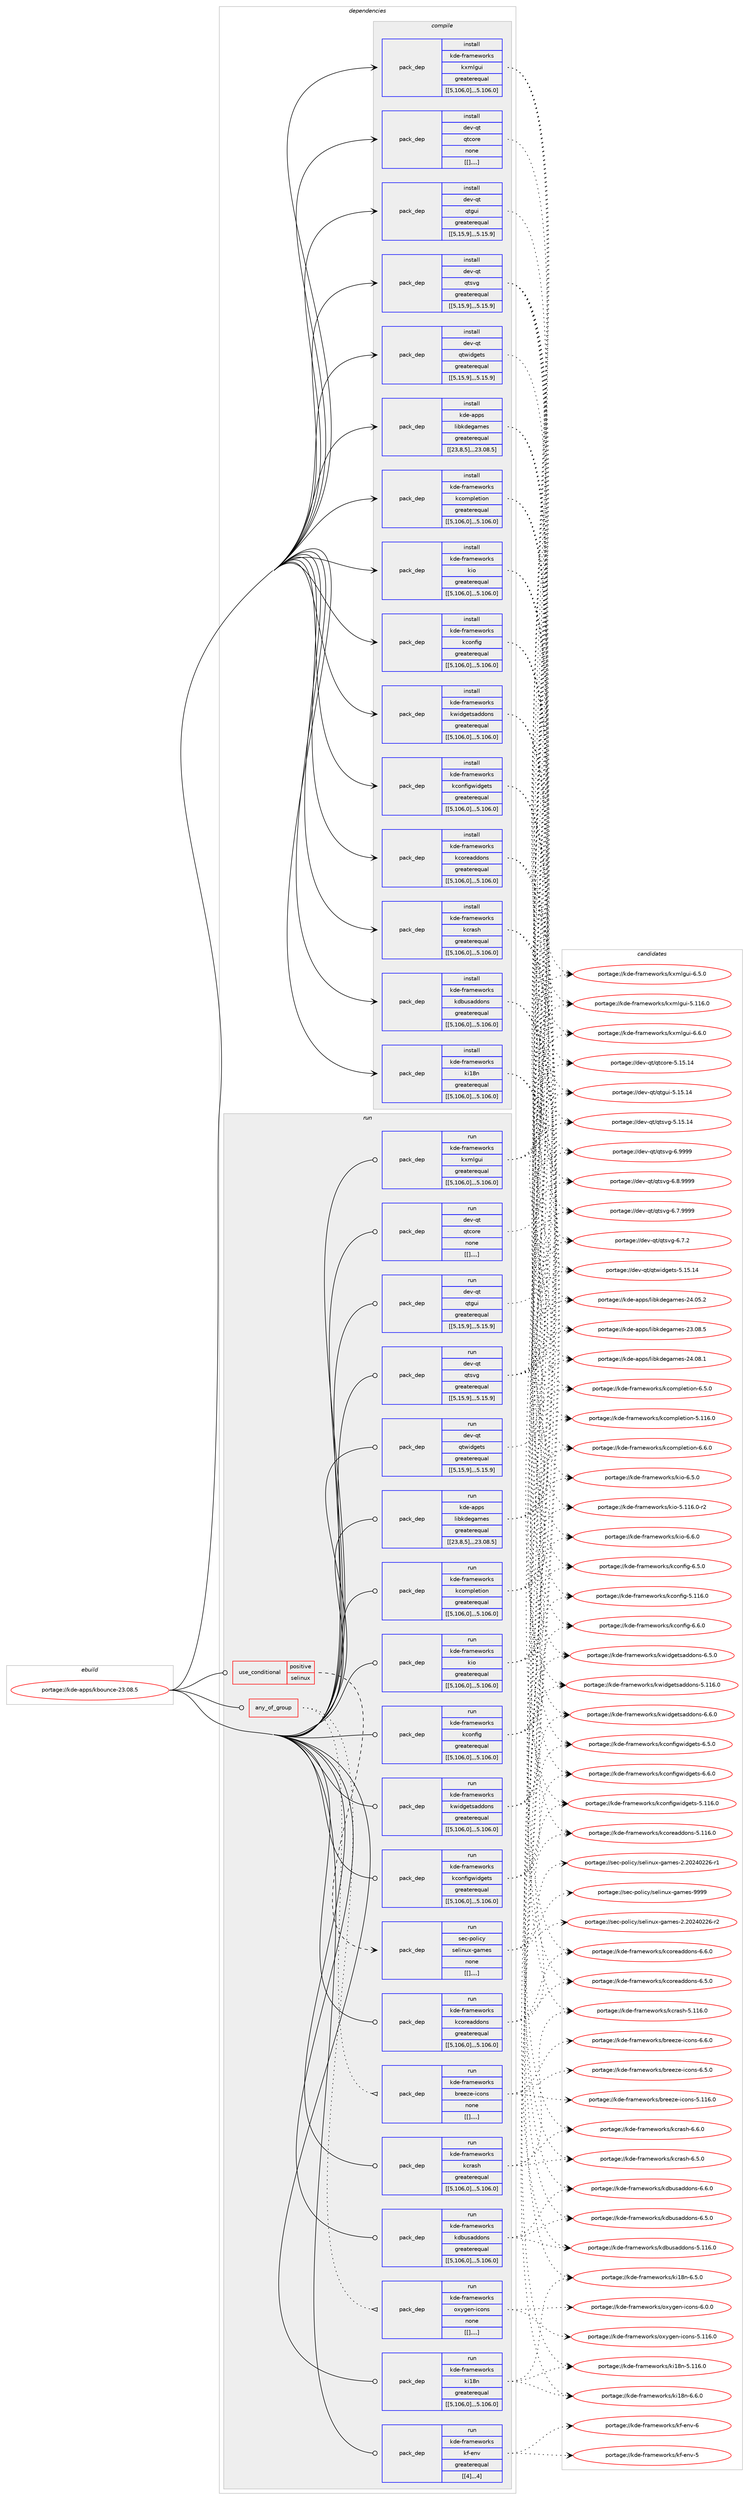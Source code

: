 digraph prolog {

# *************
# Graph options
# *************

newrank=true;
concentrate=true;
compound=true;
graph [rankdir=LR,fontname=Helvetica,fontsize=10,ranksep=1.5];#, ranksep=2.5, nodesep=0.2];
edge  [arrowhead=vee];
node  [fontname=Helvetica,fontsize=10];

# **********
# The ebuild
# **********

subgraph cluster_leftcol {
color=gray;
label=<<i>ebuild</i>>;
id [label="portage://kde-apps/kbounce-23.08.5", color=red, width=4, href="../kde-apps/kbounce-23.08.5.svg"];
}

# ****************
# The dependencies
# ****************

subgraph cluster_midcol {
color=gray;
label=<<i>dependencies</i>>;
subgraph cluster_compile {
fillcolor="#eeeeee";
style=filled;
label=<<i>compile</i>>;
subgraph pack185666 {
dependency256409 [label=<<TABLE BORDER="0" CELLBORDER="1" CELLSPACING="0" CELLPADDING="4" WIDTH="220"><TR><TD ROWSPAN="6" CELLPADDING="30">pack_dep</TD></TR><TR><TD WIDTH="110">install</TD></TR><TR><TD>dev-qt</TD></TR><TR><TD>qtcore</TD></TR><TR><TD>none</TD></TR><TR><TD>[[],,,,]</TD></TR></TABLE>>, shape=none, color=blue];
}
id:e -> dependency256409:w [weight=20,style="solid",arrowhead="vee"];
subgraph pack185667 {
dependency256410 [label=<<TABLE BORDER="0" CELLBORDER="1" CELLSPACING="0" CELLPADDING="4" WIDTH="220"><TR><TD ROWSPAN="6" CELLPADDING="30">pack_dep</TD></TR><TR><TD WIDTH="110">install</TD></TR><TR><TD>dev-qt</TD></TR><TR><TD>qtgui</TD></TR><TR><TD>greaterequal</TD></TR><TR><TD>[[5,15,9],,,5.15.9]</TD></TR></TABLE>>, shape=none, color=blue];
}
id:e -> dependency256410:w [weight=20,style="solid",arrowhead="vee"];
subgraph pack185668 {
dependency256411 [label=<<TABLE BORDER="0" CELLBORDER="1" CELLSPACING="0" CELLPADDING="4" WIDTH="220"><TR><TD ROWSPAN="6" CELLPADDING="30">pack_dep</TD></TR><TR><TD WIDTH="110">install</TD></TR><TR><TD>dev-qt</TD></TR><TR><TD>qtsvg</TD></TR><TR><TD>greaterequal</TD></TR><TR><TD>[[5,15,9],,,5.15.9]</TD></TR></TABLE>>, shape=none, color=blue];
}
id:e -> dependency256411:w [weight=20,style="solid",arrowhead="vee"];
subgraph pack185669 {
dependency256412 [label=<<TABLE BORDER="0" CELLBORDER="1" CELLSPACING="0" CELLPADDING="4" WIDTH="220"><TR><TD ROWSPAN="6" CELLPADDING="30">pack_dep</TD></TR><TR><TD WIDTH="110">install</TD></TR><TR><TD>dev-qt</TD></TR><TR><TD>qtwidgets</TD></TR><TR><TD>greaterequal</TD></TR><TR><TD>[[5,15,9],,,5.15.9]</TD></TR></TABLE>>, shape=none, color=blue];
}
id:e -> dependency256412:w [weight=20,style="solid",arrowhead="vee"];
subgraph pack185670 {
dependency256413 [label=<<TABLE BORDER="0" CELLBORDER="1" CELLSPACING="0" CELLPADDING="4" WIDTH="220"><TR><TD ROWSPAN="6" CELLPADDING="30">pack_dep</TD></TR><TR><TD WIDTH="110">install</TD></TR><TR><TD>kde-apps</TD></TR><TR><TD>libkdegames</TD></TR><TR><TD>greaterequal</TD></TR><TR><TD>[[23,8,5],,,23.08.5]</TD></TR></TABLE>>, shape=none, color=blue];
}
id:e -> dependency256413:w [weight=20,style="solid",arrowhead="vee"];
subgraph pack185671 {
dependency256414 [label=<<TABLE BORDER="0" CELLBORDER="1" CELLSPACING="0" CELLPADDING="4" WIDTH="220"><TR><TD ROWSPAN="6" CELLPADDING="30">pack_dep</TD></TR><TR><TD WIDTH="110">install</TD></TR><TR><TD>kde-frameworks</TD></TR><TR><TD>kcompletion</TD></TR><TR><TD>greaterequal</TD></TR><TR><TD>[[5,106,0],,,5.106.0]</TD></TR></TABLE>>, shape=none, color=blue];
}
id:e -> dependency256414:w [weight=20,style="solid",arrowhead="vee"];
subgraph pack185672 {
dependency256415 [label=<<TABLE BORDER="0" CELLBORDER="1" CELLSPACING="0" CELLPADDING="4" WIDTH="220"><TR><TD ROWSPAN="6" CELLPADDING="30">pack_dep</TD></TR><TR><TD WIDTH="110">install</TD></TR><TR><TD>kde-frameworks</TD></TR><TR><TD>kconfig</TD></TR><TR><TD>greaterequal</TD></TR><TR><TD>[[5,106,0],,,5.106.0]</TD></TR></TABLE>>, shape=none, color=blue];
}
id:e -> dependency256415:w [weight=20,style="solid",arrowhead="vee"];
subgraph pack185673 {
dependency256416 [label=<<TABLE BORDER="0" CELLBORDER="1" CELLSPACING="0" CELLPADDING="4" WIDTH="220"><TR><TD ROWSPAN="6" CELLPADDING="30">pack_dep</TD></TR><TR><TD WIDTH="110">install</TD></TR><TR><TD>kde-frameworks</TD></TR><TR><TD>kconfigwidgets</TD></TR><TR><TD>greaterequal</TD></TR><TR><TD>[[5,106,0],,,5.106.0]</TD></TR></TABLE>>, shape=none, color=blue];
}
id:e -> dependency256416:w [weight=20,style="solid",arrowhead="vee"];
subgraph pack185674 {
dependency256417 [label=<<TABLE BORDER="0" CELLBORDER="1" CELLSPACING="0" CELLPADDING="4" WIDTH="220"><TR><TD ROWSPAN="6" CELLPADDING="30">pack_dep</TD></TR><TR><TD WIDTH="110">install</TD></TR><TR><TD>kde-frameworks</TD></TR><TR><TD>kcoreaddons</TD></TR><TR><TD>greaterequal</TD></TR><TR><TD>[[5,106,0],,,5.106.0]</TD></TR></TABLE>>, shape=none, color=blue];
}
id:e -> dependency256417:w [weight=20,style="solid",arrowhead="vee"];
subgraph pack185675 {
dependency256418 [label=<<TABLE BORDER="0" CELLBORDER="1" CELLSPACING="0" CELLPADDING="4" WIDTH="220"><TR><TD ROWSPAN="6" CELLPADDING="30">pack_dep</TD></TR><TR><TD WIDTH="110">install</TD></TR><TR><TD>kde-frameworks</TD></TR><TR><TD>kcrash</TD></TR><TR><TD>greaterequal</TD></TR><TR><TD>[[5,106,0],,,5.106.0]</TD></TR></TABLE>>, shape=none, color=blue];
}
id:e -> dependency256418:w [weight=20,style="solid",arrowhead="vee"];
subgraph pack185676 {
dependency256419 [label=<<TABLE BORDER="0" CELLBORDER="1" CELLSPACING="0" CELLPADDING="4" WIDTH="220"><TR><TD ROWSPAN="6" CELLPADDING="30">pack_dep</TD></TR><TR><TD WIDTH="110">install</TD></TR><TR><TD>kde-frameworks</TD></TR><TR><TD>kdbusaddons</TD></TR><TR><TD>greaterequal</TD></TR><TR><TD>[[5,106,0],,,5.106.0]</TD></TR></TABLE>>, shape=none, color=blue];
}
id:e -> dependency256419:w [weight=20,style="solid",arrowhead="vee"];
subgraph pack185677 {
dependency256420 [label=<<TABLE BORDER="0" CELLBORDER="1" CELLSPACING="0" CELLPADDING="4" WIDTH="220"><TR><TD ROWSPAN="6" CELLPADDING="30">pack_dep</TD></TR><TR><TD WIDTH="110">install</TD></TR><TR><TD>kde-frameworks</TD></TR><TR><TD>ki18n</TD></TR><TR><TD>greaterequal</TD></TR><TR><TD>[[5,106,0],,,5.106.0]</TD></TR></TABLE>>, shape=none, color=blue];
}
id:e -> dependency256420:w [weight=20,style="solid",arrowhead="vee"];
subgraph pack185678 {
dependency256421 [label=<<TABLE BORDER="0" CELLBORDER="1" CELLSPACING="0" CELLPADDING="4" WIDTH="220"><TR><TD ROWSPAN="6" CELLPADDING="30">pack_dep</TD></TR><TR><TD WIDTH="110">install</TD></TR><TR><TD>kde-frameworks</TD></TR><TR><TD>kio</TD></TR><TR><TD>greaterequal</TD></TR><TR><TD>[[5,106,0],,,5.106.0]</TD></TR></TABLE>>, shape=none, color=blue];
}
id:e -> dependency256421:w [weight=20,style="solid",arrowhead="vee"];
subgraph pack185679 {
dependency256422 [label=<<TABLE BORDER="0" CELLBORDER="1" CELLSPACING="0" CELLPADDING="4" WIDTH="220"><TR><TD ROWSPAN="6" CELLPADDING="30">pack_dep</TD></TR><TR><TD WIDTH="110">install</TD></TR><TR><TD>kde-frameworks</TD></TR><TR><TD>kwidgetsaddons</TD></TR><TR><TD>greaterequal</TD></TR><TR><TD>[[5,106,0],,,5.106.0]</TD></TR></TABLE>>, shape=none, color=blue];
}
id:e -> dependency256422:w [weight=20,style="solid",arrowhead="vee"];
subgraph pack185680 {
dependency256423 [label=<<TABLE BORDER="0" CELLBORDER="1" CELLSPACING="0" CELLPADDING="4" WIDTH="220"><TR><TD ROWSPAN="6" CELLPADDING="30">pack_dep</TD></TR><TR><TD WIDTH="110">install</TD></TR><TR><TD>kde-frameworks</TD></TR><TR><TD>kxmlgui</TD></TR><TR><TD>greaterequal</TD></TR><TR><TD>[[5,106,0],,,5.106.0]</TD></TR></TABLE>>, shape=none, color=blue];
}
id:e -> dependency256423:w [weight=20,style="solid",arrowhead="vee"];
}
subgraph cluster_compileandrun {
fillcolor="#eeeeee";
style=filled;
label=<<i>compile and run</i>>;
}
subgraph cluster_run {
fillcolor="#eeeeee";
style=filled;
label=<<i>run</i>>;
subgraph any1571 {
dependency256424 [label=<<TABLE BORDER="0" CELLBORDER="1" CELLSPACING="0" CELLPADDING="4"><TR><TD CELLPADDING="10">any_of_group</TD></TR></TABLE>>, shape=none, color=red];subgraph pack185681 {
dependency256425 [label=<<TABLE BORDER="0" CELLBORDER="1" CELLSPACING="0" CELLPADDING="4" WIDTH="220"><TR><TD ROWSPAN="6" CELLPADDING="30">pack_dep</TD></TR><TR><TD WIDTH="110">run</TD></TR><TR><TD>kde-frameworks</TD></TR><TR><TD>breeze-icons</TD></TR><TR><TD>none</TD></TR><TR><TD>[[],,,,]</TD></TR></TABLE>>, shape=none, color=blue];
}
dependency256424:e -> dependency256425:w [weight=20,style="dotted",arrowhead="oinv"];
subgraph pack185682 {
dependency256426 [label=<<TABLE BORDER="0" CELLBORDER="1" CELLSPACING="0" CELLPADDING="4" WIDTH="220"><TR><TD ROWSPAN="6" CELLPADDING="30">pack_dep</TD></TR><TR><TD WIDTH="110">run</TD></TR><TR><TD>kde-frameworks</TD></TR><TR><TD>oxygen-icons</TD></TR><TR><TD>none</TD></TR><TR><TD>[[],,,,]</TD></TR></TABLE>>, shape=none, color=blue];
}
dependency256424:e -> dependency256426:w [weight=20,style="dotted",arrowhead="oinv"];
}
id:e -> dependency256424:w [weight=20,style="solid",arrowhead="odot"];
subgraph cond69012 {
dependency256427 [label=<<TABLE BORDER="0" CELLBORDER="1" CELLSPACING="0" CELLPADDING="4"><TR><TD ROWSPAN="3" CELLPADDING="10">use_conditional</TD></TR><TR><TD>positive</TD></TR><TR><TD>selinux</TD></TR></TABLE>>, shape=none, color=red];
subgraph pack185683 {
dependency256428 [label=<<TABLE BORDER="0" CELLBORDER="1" CELLSPACING="0" CELLPADDING="4" WIDTH="220"><TR><TD ROWSPAN="6" CELLPADDING="30">pack_dep</TD></TR><TR><TD WIDTH="110">run</TD></TR><TR><TD>sec-policy</TD></TR><TR><TD>selinux-games</TD></TR><TR><TD>none</TD></TR><TR><TD>[[],,,,]</TD></TR></TABLE>>, shape=none, color=blue];
}
dependency256427:e -> dependency256428:w [weight=20,style="dashed",arrowhead="vee"];
}
id:e -> dependency256427:w [weight=20,style="solid",arrowhead="odot"];
subgraph pack185684 {
dependency256429 [label=<<TABLE BORDER="0" CELLBORDER="1" CELLSPACING="0" CELLPADDING="4" WIDTH="220"><TR><TD ROWSPAN="6" CELLPADDING="30">pack_dep</TD></TR><TR><TD WIDTH="110">run</TD></TR><TR><TD>dev-qt</TD></TR><TR><TD>qtcore</TD></TR><TR><TD>none</TD></TR><TR><TD>[[],,,,]</TD></TR></TABLE>>, shape=none, color=blue];
}
id:e -> dependency256429:w [weight=20,style="solid",arrowhead="odot"];
subgraph pack185685 {
dependency256430 [label=<<TABLE BORDER="0" CELLBORDER="1" CELLSPACING="0" CELLPADDING="4" WIDTH="220"><TR><TD ROWSPAN="6" CELLPADDING="30">pack_dep</TD></TR><TR><TD WIDTH="110">run</TD></TR><TR><TD>dev-qt</TD></TR><TR><TD>qtgui</TD></TR><TR><TD>greaterequal</TD></TR><TR><TD>[[5,15,9],,,5.15.9]</TD></TR></TABLE>>, shape=none, color=blue];
}
id:e -> dependency256430:w [weight=20,style="solid",arrowhead="odot"];
subgraph pack185686 {
dependency256431 [label=<<TABLE BORDER="0" CELLBORDER="1" CELLSPACING="0" CELLPADDING="4" WIDTH="220"><TR><TD ROWSPAN="6" CELLPADDING="30">pack_dep</TD></TR><TR><TD WIDTH="110">run</TD></TR><TR><TD>dev-qt</TD></TR><TR><TD>qtsvg</TD></TR><TR><TD>greaterequal</TD></TR><TR><TD>[[5,15,9],,,5.15.9]</TD></TR></TABLE>>, shape=none, color=blue];
}
id:e -> dependency256431:w [weight=20,style="solid",arrowhead="odot"];
subgraph pack185687 {
dependency256432 [label=<<TABLE BORDER="0" CELLBORDER="1" CELLSPACING="0" CELLPADDING="4" WIDTH="220"><TR><TD ROWSPAN="6" CELLPADDING="30">pack_dep</TD></TR><TR><TD WIDTH="110">run</TD></TR><TR><TD>dev-qt</TD></TR><TR><TD>qtwidgets</TD></TR><TR><TD>greaterequal</TD></TR><TR><TD>[[5,15,9],,,5.15.9]</TD></TR></TABLE>>, shape=none, color=blue];
}
id:e -> dependency256432:w [weight=20,style="solid",arrowhead="odot"];
subgraph pack185688 {
dependency256433 [label=<<TABLE BORDER="0" CELLBORDER="1" CELLSPACING="0" CELLPADDING="4" WIDTH="220"><TR><TD ROWSPAN="6" CELLPADDING="30">pack_dep</TD></TR><TR><TD WIDTH="110">run</TD></TR><TR><TD>kde-apps</TD></TR><TR><TD>libkdegames</TD></TR><TR><TD>greaterequal</TD></TR><TR><TD>[[23,8,5],,,23.08.5]</TD></TR></TABLE>>, shape=none, color=blue];
}
id:e -> dependency256433:w [weight=20,style="solid",arrowhead="odot"];
subgraph pack185689 {
dependency256434 [label=<<TABLE BORDER="0" CELLBORDER="1" CELLSPACING="0" CELLPADDING="4" WIDTH="220"><TR><TD ROWSPAN="6" CELLPADDING="30">pack_dep</TD></TR><TR><TD WIDTH="110">run</TD></TR><TR><TD>kde-frameworks</TD></TR><TR><TD>kcompletion</TD></TR><TR><TD>greaterequal</TD></TR><TR><TD>[[5,106,0],,,5.106.0]</TD></TR></TABLE>>, shape=none, color=blue];
}
id:e -> dependency256434:w [weight=20,style="solid",arrowhead="odot"];
subgraph pack185690 {
dependency256435 [label=<<TABLE BORDER="0" CELLBORDER="1" CELLSPACING="0" CELLPADDING="4" WIDTH="220"><TR><TD ROWSPAN="6" CELLPADDING="30">pack_dep</TD></TR><TR><TD WIDTH="110">run</TD></TR><TR><TD>kde-frameworks</TD></TR><TR><TD>kconfig</TD></TR><TR><TD>greaterequal</TD></TR><TR><TD>[[5,106,0],,,5.106.0]</TD></TR></TABLE>>, shape=none, color=blue];
}
id:e -> dependency256435:w [weight=20,style="solid",arrowhead="odot"];
subgraph pack185691 {
dependency256436 [label=<<TABLE BORDER="0" CELLBORDER="1" CELLSPACING="0" CELLPADDING="4" WIDTH="220"><TR><TD ROWSPAN="6" CELLPADDING="30">pack_dep</TD></TR><TR><TD WIDTH="110">run</TD></TR><TR><TD>kde-frameworks</TD></TR><TR><TD>kconfigwidgets</TD></TR><TR><TD>greaterequal</TD></TR><TR><TD>[[5,106,0],,,5.106.0]</TD></TR></TABLE>>, shape=none, color=blue];
}
id:e -> dependency256436:w [weight=20,style="solid",arrowhead="odot"];
subgraph pack185692 {
dependency256437 [label=<<TABLE BORDER="0" CELLBORDER="1" CELLSPACING="0" CELLPADDING="4" WIDTH="220"><TR><TD ROWSPAN="6" CELLPADDING="30">pack_dep</TD></TR><TR><TD WIDTH="110">run</TD></TR><TR><TD>kde-frameworks</TD></TR><TR><TD>kcoreaddons</TD></TR><TR><TD>greaterequal</TD></TR><TR><TD>[[5,106,0],,,5.106.0]</TD></TR></TABLE>>, shape=none, color=blue];
}
id:e -> dependency256437:w [weight=20,style="solid",arrowhead="odot"];
subgraph pack185693 {
dependency256438 [label=<<TABLE BORDER="0" CELLBORDER="1" CELLSPACING="0" CELLPADDING="4" WIDTH="220"><TR><TD ROWSPAN="6" CELLPADDING="30">pack_dep</TD></TR><TR><TD WIDTH="110">run</TD></TR><TR><TD>kde-frameworks</TD></TR><TR><TD>kcrash</TD></TR><TR><TD>greaterequal</TD></TR><TR><TD>[[5,106,0],,,5.106.0]</TD></TR></TABLE>>, shape=none, color=blue];
}
id:e -> dependency256438:w [weight=20,style="solid",arrowhead="odot"];
subgraph pack185694 {
dependency256439 [label=<<TABLE BORDER="0" CELLBORDER="1" CELLSPACING="0" CELLPADDING="4" WIDTH="220"><TR><TD ROWSPAN="6" CELLPADDING="30">pack_dep</TD></TR><TR><TD WIDTH="110">run</TD></TR><TR><TD>kde-frameworks</TD></TR><TR><TD>kdbusaddons</TD></TR><TR><TD>greaterequal</TD></TR><TR><TD>[[5,106,0],,,5.106.0]</TD></TR></TABLE>>, shape=none, color=blue];
}
id:e -> dependency256439:w [weight=20,style="solid",arrowhead="odot"];
subgraph pack185695 {
dependency256440 [label=<<TABLE BORDER="0" CELLBORDER="1" CELLSPACING="0" CELLPADDING="4" WIDTH="220"><TR><TD ROWSPAN="6" CELLPADDING="30">pack_dep</TD></TR><TR><TD WIDTH="110">run</TD></TR><TR><TD>kde-frameworks</TD></TR><TR><TD>kf-env</TD></TR><TR><TD>greaterequal</TD></TR><TR><TD>[[4],,,4]</TD></TR></TABLE>>, shape=none, color=blue];
}
id:e -> dependency256440:w [weight=20,style="solid",arrowhead="odot"];
subgraph pack185696 {
dependency256441 [label=<<TABLE BORDER="0" CELLBORDER="1" CELLSPACING="0" CELLPADDING="4" WIDTH="220"><TR><TD ROWSPAN="6" CELLPADDING="30">pack_dep</TD></TR><TR><TD WIDTH="110">run</TD></TR><TR><TD>kde-frameworks</TD></TR><TR><TD>ki18n</TD></TR><TR><TD>greaterequal</TD></TR><TR><TD>[[5,106,0],,,5.106.0]</TD></TR></TABLE>>, shape=none, color=blue];
}
id:e -> dependency256441:w [weight=20,style="solid",arrowhead="odot"];
subgraph pack185697 {
dependency256442 [label=<<TABLE BORDER="0" CELLBORDER="1" CELLSPACING="0" CELLPADDING="4" WIDTH="220"><TR><TD ROWSPAN="6" CELLPADDING="30">pack_dep</TD></TR><TR><TD WIDTH="110">run</TD></TR><TR><TD>kde-frameworks</TD></TR><TR><TD>kio</TD></TR><TR><TD>greaterequal</TD></TR><TR><TD>[[5,106,0],,,5.106.0]</TD></TR></TABLE>>, shape=none, color=blue];
}
id:e -> dependency256442:w [weight=20,style="solid",arrowhead="odot"];
subgraph pack185698 {
dependency256443 [label=<<TABLE BORDER="0" CELLBORDER="1" CELLSPACING="0" CELLPADDING="4" WIDTH="220"><TR><TD ROWSPAN="6" CELLPADDING="30">pack_dep</TD></TR><TR><TD WIDTH="110">run</TD></TR><TR><TD>kde-frameworks</TD></TR><TR><TD>kwidgetsaddons</TD></TR><TR><TD>greaterequal</TD></TR><TR><TD>[[5,106,0],,,5.106.0]</TD></TR></TABLE>>, shape=none, color=blue];
}
id:e -> dependency256443:w [weight=20,style="solid",arrowhead="odot"];
subgraph pack185699 {
dependency256444 [label=<<TABLE BORDER="0" CELLBORDER="1" CELLSPACING="0" CELLPADDING="4" WIDTH="220"><TR><TD ROWSPAN="6" CELLPADDING="30">pack_dep</TD></TR><TR><TD WIDTH="110">run</TD></TR><TR><TD>kde-frameworks</TD></TR><TR><TD>kxmlgui</TD></TR><TR><TD>greaterequal</TD></TR><TR><TD>[[5,106,0],,,5.106.0]</TD></TR></TABLE>>, shape=none, color=blue];
}
id:e -> dependency256444:w [weight=20,style="solid",arrowhead="odot"];
}
}

# **************
# The candidates
# **************

subgraph cluster_choices {
rank=same;
color=gray;
label=<<i>candidates</i>>;

subgraph choice185666 {
color=black;
nodesep=1;
choice1001011184511311647113116991111141014553464953464952 [label="portage://dev-qt/qtcore-5.15.14", color=red, width=4,href="../dev-qt/qtcore-5.15.14.svg"];
dependency256409:e -> choice1001011184511311647113116991111141014553464953464952:w [style=dotted,weight="100"];
}
subgraph choice185667 {
color=black;
nodesep=1;
choice10010111845113116471131161031171054553464953464952 [label="portage://dev-qt/qtgui-5.15.14", color=red, width=4,href="../dev-qt/qtgui-5.15.14.svg"];
dependency256410:e -> choice10010111845113116471131161031171054553464953464952:w [style=dotted,weight="100"];
}
subgraph choice185668 {
color=black;
nodesep=1;
choice100101118451131164711311611511810345544657575757 [label="portage://dev-qt/qtsvg-6.9999", color=red, width=4,href="../dev-qt/qtsvg-6.9999.svg"];
choice1001011184511311647113116115118103455446564657575757 [label="portage://dev-qt/qtsvg-6.8.9999", color=red, width=4,href="../dev-qt/qtsvg-6.8.9999.svg"];
choice1001011184511311647113116115118103455446554657575757 [label="portage://dev-qt/qtsvg-6.7.9999", color=red, width=4,href="../dev-qt/qtsvg-6.7.9999.svg"];
choice1001011184511311647113116115118103455446554650 [label="portage://dev-qt/qtsvg-6.7.2", color=red, width=4,href="../dev-qt/qtsvg-6.7.2.svg"];
choice10010111845113116471131161151181034553464953464952 [label="portage://dev-qt/qtsvg-5.15.14", color=red, width=4,href="../dev-qt/qtsvg-5.15.14.svg"];
dependency256411:e -> choice100101118451131164711311611511810345544657575757:w [style=dotted,weight="100"];
dependency256411:e -> choice1001011184511311647113116115118103455446564657575757:w [style=dotted,weight="100"];
dependency256411:e -> choice1001011184511311647113116115118103455446554657575757:w [style=dotted,weight="100"];
dependency256411:e -> choice1001011184511311647113116115118103455446554650:w [style=dotted,weight="100"];
dependency256411:e -> choice10010111845113116471131161151181034553464953464952:w [style=dotted,weight="100"];
}
subgraph choice185669 {
color=black;
nodesep=1;
choice10010111845113116471131161191051001031011161154553464953464952 [label="portage://dev-qt/qtwidgets-5.15.14", color=red, width=4,href="../dev-qt/qtwidgets-5.15.14.svg"];
dependency256412:e -> choice10010111845113116471131161191051001031011161154553464953464952:w [style=dotted,weight="100"];
}
subgraph choice185670 {
color=black;
nodesep=1;
choice10710010145971121121154710810598107100101103971091011154550524648564649 [label="portage://kde-apps/libkdegames-24.08.1", color=red, width=4,href="../kde-apps/libkdegames-24.08.1.svg"];
choice10710010145971121121154710810598107100101103971091011154550524648534650 [label="portage://kde-apps/libkdegames-24.05.2", color=red, width=4,href="../kde-apps/libkdegames-24.05.2.svg"];
choice10710010145971121121154710810598107100101103971091011154550514648564653 [label="portage://kde-apps/libkdegames-23.08.5", color=red, width=4,href="../kde-apps/libkdegames-23.08.5.svg"];
dependency256413:e -> choice10710010145971121121154710810598107100101103971091011154550524648564649:w [style=dotted,weight="100"];
dependency256413:e -> choice10710010145971121121154710810598107100101103971091011154550524648534650:w [style=dotted,weight="100"];
dependency256413:e -> choice10710010145971121121154710810598107100101103971091011154550514648564653:w [style=dotted,weight="100"];
}
subgraph choice185671 {
color=black;
nodesep=1;
choice10710010145102114971091011191111141071154710799111109112108101116105111110455446544648 [label="portage://kde-frameworks/kcompletion-6.6.0", color=red, width=4,href="../kde-frameworks/kcompletion-6.6.0.svg"];
choice10710010145102114971091011191111141071154710799111109112108101116105111110455446534648 [label="portage://kde-frameworks/kcompletion-6.5.0", color=red, width=4,href="../kde-frameworks/kcompletion-6.5.0.svg"];
choice107100101451021149710910111911111410711547107991111091121081011161051111104553464949544648 [label="portage://kde-frameworks/kcompletion-5.116.0", color=red, width=4,href="../kde-frameworks/kcompletion-5.116.0.svg"];
dependency256414:e -> choice10710010145102114971091011191111141071154710799111109112108101116105111110455446544648:w [style=dotted,weight="100"];
dependency256414:e -> choice10710010145102114971091011191111141071154710799111109112108101116105111110455446534648:w [style=dotted,weight="100"];
dependency256414:e -> choice107100101451021149710910111911111410711547107991111091121081011161051111104553464949544648:w [style=dotted,weight="100"];
}
subgraph choice185672 {
color=black;
nodesep=1;
choice10710010145102114971091011191111141071154710799111110102105103455446544648 [label="portage://kde-frameworks/kconfig-6.6.0", color=red, width=4,href="../kde-frameworks/kconfig-6.6.0.svg"];
choice10710010145102114971091011191111141071154710799111110102105103455446534648 [label="portage://kde-frameworks/kconfig-6.5.0", color=red, width=4,href="../kde-frameworks/kconfig-6.5.0.svg"];
choice107100101451021149710910111911111410711547107991111101021051034553464949544648 [label="portage://kde-frameworks/kconfig-5.116.0", color=red, width=4,href="../kde-frameworks/kconfig-5.116.0.svg"];
dependency256415:e -> choice10710010145102114971091011191111141071154710799111110102105103455446544648:w [style=dotted,weight="100"];
dependency256415:e -> choice10710010145102114971091011191111141071154710799111110102105103455446534648:w [style=dotted,weight="100"];
dependency256415:e -> choice107100101451021149710910111911111410711547107991111101021051034553464949544648:w [style=dotted,weight="100"];
}
subgraph choice185673 {
color=black;
nodesep=1;
choice10710010145102114971091011191111141071154710799111110102105103119105100103101116115455446544648 [label="portage://kde-frameworks/kconfigwidgets-6.6.0", color=red, width=4,href="../kde-frameworks/kconfigwidgets-6.6.0.svg"];
choice10710010145102114971091011191111141071154710799111110102105103119105100103101116115455446534648 [label="portage://kde-frameworks/kconfigwidgets-6.5.0", color=red, width=4,href="../kde-frameworks/kconfigwidgets-6.5.0.svg"];
choice107100101451021149710910111911111410711547107991111101021051031191051001031011161154553464949544648 [label="portage://kde-frameworks/kconfigwidgets-5.116.0", color=red, width=4,href="../kde-frameworks/kconfigwidgets-5.116.0.svg"];
dependency256416:e -> choice10710010145102114971091011191111141071154710799111110102105103119105100103101116115455446544648:w [style=dotted,weight="100"];
dependency256416:e -> choice10710010145102114971091011191111141071154710799111110102105103119105100103101116115455446534648:w [style=dotted,weight="100"];
dependency256416:e -> choice107100101451021149710910111911111410711547107991111101021051031191051001031011161154553464949544648:w [style=dotted,weight="100"];
}
subgraph choice185674 {
color=black;
nodesep=1;
choice1071001014510211497109101119111114107115471079911111410197100100111110115455446544648 [label="portage://kde-frameworks/kcoreaddons-6.6.0", color=red, width=4,href="../kde-frameworks/kcoreaddons-6.6.0.svg"];
choice1071001014510211497109101119111114107115471079911111410197100100111110115455446534648 [label="portage://kde-frameworks/kcoreaddons-6.5.0", color=red, width=4,href="../kde-frameworks/kcoreaddons-6.5.0.svg"];
choice10710010145102114971091011191111141071154710799111114101971001001111101154553464949544648 [label="portage://kde-frameworks/kcoreaddons-5.116.0", color=red, width=4,href="../kde-frameworks/kcoreaddons-5.116.0.svg"];
dependency256417:e -> choice1071001014510211497109101119111114107115471079911111410197100100111110115455446544648:w [style=dotted,weight="100"];
dependency256417:e -> choice1071001014510211497109101119111114107115471079911111410197100100111110115455446534648:w [style=dotted,weight="100"];
dependency256417:e -> choice10710010145102114971091011191111141071154710799111114101971001001111101154553464949544648:w [style=dotted,weight="100"];
}
subgraph choice185675 {
color=black;
nodesep=1;
choice1071001014510211497109101119111114107115471079911497115104455446544648 [label="portage://kde-frameworks/kcrash-6.6.0", color=red, width=4,href="../kde-frameworks/kcrash-6.6.0.svg"];
choice1071001014510211497109101119111114107115471079911497115104455446534648 [label="portage://kde-frameworks/kcrash-6.5.0", color=red, width=4,href="../kde-frameworks/kcrash-6.5.0.svg"];
choice10710010145102114971091011191111141071154710799114971151044553464949544648 [label="portage://kde-frameworks/kcrash-5.116.0", color=red, width=4,href="../kde-frameworks/kcrash-5.116.0.svg"];
dependency256418:e -> choice1071001014510211497109101119111114107115471079911497115104455446544648:w [style=dotted,weight="100"];
dependency256418:e -> choice1071001014510211497109101119111114107115471079911497115104455446534648:w [style=dotted,weight="100"];
dependency256418:e -> choice10710010145102114971091011191111141071154710799114971151044553464949544648:w [style=dotted,weight="100"];
}
subgraph choice185676 {
color=black;
nodesep=1;
choice1071001014510211497109101119111114107115471071009811711597100100111110115455446544648 [label="portage://kde-frameworks/kdbusaddons-6.6.0", color=red, width=4,href="../kde-frameworks/kdbusaddons-6.6.0.svg"];
choice1071001014510211497109101119111114107115471071009811711597100100111110115455446534648 [label="portage://kde-frameworks/kdbusaddons-6.5.0", color=red, width=4,href="../kde-frameworks/kdbusaddons-6.5.0.svg"];
choice10710010145102114971091011191111141071154710710098117115971001001111101154553464949544648 [label="portage://kde-frameworks/kdbusaddons-5.116.0", color=red, width=4,href="../kde-frameworks/kdbusaddons-5.116.0.svg"];
dependency256419:e -> choice1071001014510211497109101119111114107115471071009811711597100100111110115455446544648:w [style=dotted,weight="100"];
dependency256419:e -> choice1071001014510211497109101119111114107115471071009811711597100100111110115455446534648:w [style=dotted,weight="100"];
dependency256419:e -> choice10710010145102114971091011191111141071154710710098117115971001001111101154553464949544648:w [style=dotted,weight="100"];
}
subgraph choice185677 {
color=black;
nodesep=1;
choice1071001014510211497109101119111114107115471071054956110455446544648 [label="portage://kde-frameworks/ki18n-6.6.0", color=red, width=4,href="../kde-frameworks/ki18n-6.6.0.svg"];
choice1071001014510211497109101119111114107115471071054956110455446534648 [label="portage://kde-frameworks/ki18n-6.5.0", color=red, width=4,href="../kde-frameworks/ki18n-6.5.0.svg"];
choice10710010145102114971091011191111141071154710710549561104553464949544648 [label="portage://kde-frameworks/ki18n-5.116.0", color=red, width=4,href="../kde-frameworks/ki18n-5.116.0.svg"];
dependency256420:e -> choice1071001014510211497109101119111114107115471071054956110455446544648:w [style=dotted,weight="100"];
dependency256420:e -> choice1071001014510211497109101119111114107115471071054956110455446534648:w [style=dotted,weight="100"];
dependency256420:e -> choice10710010145102114971091011191111141071154710710549561104553464949544648:w [style=dotted,weight="100"];
}
subgraph choice185678 {
color=black;
nodesep=1;
choice107100101451021149710910111911111410711547107105111455446544648 [label="portage://kde-frameworks/kio-6.6.0", color=red, width=4,href="../kde-frameworks/kio-6.6.0.svg"];
choice107100101451021149710910111911111410711547107105111455446534648 [label="portage://kde-frameworks/kio-6.5.0", color=red, width=4,href="../kde-frameworks/kio-6.5.0.svg"];
choice10710010145102114971091011191111141071154710710511145534649495446484511450 [label="portage://kde-frameworks/kio-5.116.0-r2", color=red, width=4,href="../kde-frameworks/kio-5.116.0-r2.svg"];
dependency256421:e -> choice107100101451021149710910111911111410711547107105111455446544648:w [style=dotted,weight="100"];
dependency256421:e -> choice107100101451021149710910111911111410711547107105111455446534648:w [style=dotted,weight="100"];
dependency256421:e -> choice10710010145102114971091011191111141071154710710511145534649495446484511450:w [style=dotted,weight="100"];
}
subgraph choice185679 {
color=black;
nodesep=1;
choice10710010145102114971091011191111141071154710711910510010310111611597100100111110115455446544648 [label="portage://kde-frameworks/kwidgetsaddons-6.6.0", color=red, width=4,href="../kde-frameworks/kwidgetsaddons-6.6.0.svg"];
choice10710010145102114971091011191111141071154710711910510010310111611597100100111110115455446534648 [label="portage://kde-frameworks/kwidgetsaddons-6.5.0", color=red, width=4,href="../kde-frameworks/kwidgetsaddons-6.5.0.svg"];
choice107100101451021149710910111911111410711547107119105100103101116115971001001111101154553464949544648 [label="portage://kde-frameworks/kwidgetsaddons-5.116.0", color=red, width=4,href="../kde-frameworks/kwidgetsaddons-5.116.0.svg"];
dependency256422:e -> choice10710010145102114971091011191111141071154710711910510010310111611597100100111110115455446544648:w [style=dotted,weight="100"];
dependency256422:e -> choice10710010145102114971091011191111141071154710711910510010310111611597100100111110115455446534648:w [style=dotted,weight="100"];
dependency256422:e -> choice107100101451021149710910111911111410711547107119105100103101116115971001001111101154553464949544648:w [style=dotted,weight="100"];
}
subgraph choice185680 {
color=black;
nodesep=1;
choice107100101451021149710910111911111410711547107120109108103117105455446544648 [label="portage://kde-frameworks/kxmlgui-6.6.0", color=red, width=4,href="../kde-frameworks/kxmlgui-6.6.0.svg"];
choice107100101451021149710910111911111410711547107120109108103117105455446534648 [label="portage://kde-frameworks/kxmlgui-6.5.0", color=red, width=4,href="../kde-frameworks/kxmlgui-6.5.0.svg"];
choice1071001014510211497109101119111114107115471071201091081031171054553464949544648 [label="portage://kde-frameworks/kxmlgui-5.116.0", color=red, width=4,href="../kde-frameworks/kxmlgui-5.116.0.svg"];
dependency256423:e -> choice107100101451021149710910111911111410711547107120109108103117105455446544648:w [style=dotted,weight="100"];
dependency256423:e -> choice107100101451021149710910111911111410711547107120109108103117105455446534648:w [style=dotted,weight="100"];
dependency256423:e -> choice1071001014510211497109101119111114107115471071201091081031171054553464949544648:w [style=dotted,weight="100"];
}
subgraph choice185681 {
color=black;
nodesep=1;
choice107100101451021149710910111911111410711547981141011011221014510599111110115455446544648 [label="portage://kde-frameworks/breeze-icons-6.6.0", color=red, width=4,href="../kde-frameworks/breeze-icons-6.6.0.svg"];
choice107100101451021149710910111911111410711547981141011011221014510599111110115455446534648 [label="portage://kde-frameworks/breeze-icons-6.5.0", color=red, width=4,href="../kde-frameworks/breeze-icons-6.5.0.svg"];
choice1071001014510211497109101119111114107115479811410110112210145105991111101154553464949544648 [label="portage://kde-frameworks/breeze-icons-5.116.0", color=red, width=4,href="../kde-frameworks/breeze-icons-5.116.0.svg"];
dependency256425:e -> choice107100101451021149710910111911111410711547981141011011221014510599111110115455446544648:w [style=dotted,weight="100"];
dependency256425:e -> choice107100101451021149710910111911111410711547981141011011221014510599111110115455446534648:w [style=dotted,weight="100"];
dependency256425:e -> choice1071001014510211497109101119111114107115479811410110112210145105991111101154553464949544648:w [style=dotted,weight="100"];
}
subgraph choice185682 {
color=black;
nodesep=1;
choice1071001014510211497109101119111114107115471111201211031011104510599111110115455446484648 [label="portage://kde-frameworks/oxygen-icons-6.0.0", color=red, width=4,href="../kde-frameworks/oxygen-icons-6.0.0.svg"];
choice10710010145102114971091011191111141071154711112012110310111045105991111101154553464949544648 [label="portage://kde-frameworks/oxygen-icons-5.116.0", color=red, width=4,href="../kde-frameworks/oxygen-icons-5.116.0.svg"];
dependency256426:e -> choice1071001014510211497109101119111114107115471111201211031011104510599111110115455446484648:w [style=dotted,weight="100"];
dependency256426:e -> choice10710010145102114971091011191111141071154711112012110310111045105991111101154553464949544648:w [style=dotted,weight="100"];
}
subgraph choice185683 {
color=black;
nodesep=1;
choice1151019945112111108105991214711510110810511011712045103971091011154557575757 [label="portage://sec-policy/selinux-games-9999", color=red, width=4,href="../sec-policy/selinux-games-9999.svg"];
choice11510199451121111081059912147115101108105110117120451039710910111545504650485052485050544511450 [label="portage://sec-policy/selinux-games-2.20240226-r2", color=red, width=4,href="../sec-policy/selinux-games-2.20240226-r2.svg"];
choice11510199451121111081059912147115101108105110117120451039710910111545504650485052485050544511449 [label="portage://sec-policy/selinux-games-2.20240226-r1", color=red, width=4,href="../sec-policy/selinux-games-2.20240226-r1.svg"];
dependency256428:e -> choice1151019945112111108105991214711510110810511011712045103971091011154557575757:w [style=dotted,weight="100"];
dependency256428:e -> choice11510199451121111081059912147115101108105110117120451039710910111545504650485052485050544511450:w [style=dotted,weight="100"];
dependency256428:e -> choice11510199451121111081059912147115101108105110117120451039710910111545504650485052485050544511449:w [style=dotted,weight="100"];
}
subgraph choice185684 {
color=black;
nodesep=1;
choice1001011184511311647113116991111141014553464953464952 [label="portage://dev-qt/qtcore-5.15.14", color=red, width=4,href="../dev-qt/qtcore-5.15.14.svg"];
dependency256429:e -> choice1001011184511311647113116991111141014553464953464952:w [style=dotted,weight="100"];
}
subgraph choice185685 {
color=black;
nodesep=1;
choice10010111845113116471131161031171054553464953464952 [label="portage://dev-qt/qtgui-5.15.14", color=red, width=4,href="../dev-qt/qtgui-5.15.14.svg"];
dependency256430:e -> choice10010111845113116471131161031171054553464953464952:w [style=dotted,weight="100"];
}
subgraph choice185686 {
color=black;
nodesep=1;
choice100101118451131164711311611511810345544657575757 [label="portage://dev-qt/qtsvg-6.9999", color=red, width=4,href="../dev-qt/qtsvg-6.9999.svg"];
choice1001011184511311647113116115118103455446564657575757 [label="portage://dev-qt/qtsvg-6.8.9999", color=red, width=4,href="../dev-qt/qtsvg-6.8.9999.svg"];
choice1001011184511311647113116115118103455446554657575757 [label="portage://dev-qt/qtsvg-6.7.9999", color=red, width=4,href="../dev-qt/qtsvg-6.7.9999.svg"];
choice1001011184511311647113116115118103455446554650 [label="portage://dev-qt/qtsvg-6.7.2", color=red, width=4,href="../dev-qt/qtsvg-6.7.2.svg"];
choice10010111845113116471131161151181034553464953464952 [label="portage://dev-qt/qtsvg-5.15.14", color=red, width=4,href="../dev-qt/qtsvg-5.15.14.svg"];
dependency256431:e -> choice100101118451131164711311611511810345544657575757:w [style=dotted,weight="100"];
dependency256431:e -> choice1001011184511311647113116115118103455446564657575757:w [style=dotted,weight="100"];
dependency256431:e -> choice1001011184511311647113116115118103455446554657575757:w [style=dotted,weight="100"];
dependency256431:e -> choice1001011184511311647113116115118103455446554650:w [style=dotted,weight="100"];
dependency256431:e -> choice10010111845113116471131161151181034553464953464952:w [style=dotted,weight="100"];
}
subgraph choice185687 {
color=black;
nodesep=1;
choice10010111845113116471131161191051001031011161154553464953464952 [label="portage://dev-qt/qtwidgets-5.15.14", color=red, width=4,href="../dev-qt/qtwidgets-5.15.14.svg"];
dependency256432:e -> choice10010111845113116471131161191051001031011161154553464953464952:w [style=dotted,weight="100"];
}
subgraph choice185688 {
color=black;
nodesep=1;
choice10710010145971121121154710810598107100101103971091011154550524648564649 [label="portage://kde-apps/libkdegames-24.08.1", color=red, width=4,href="../kde-apps/libkdegames-24.08.1.svg"];
choice10710010145971121121154710810598107100101103971091011154550524648534650 [label="portage://kde-apps/libkdegames-24.05.2", color=red, width=4,href="../kde-apps/libkdegames-24.05.2.svg"];
choice10710010145971121121154710810598107100101103971091011154550514648564653 [label="portage://kde-apps/libkdegames-23.08.5", color=red, width=4,href="../kde-apps/libkdegames-23.08.5.svg"];
dependency256433:e -> choice10710010145971121121154710810598107100101103971091011154550524648564649:w [style=dotted,weight="100"];
dependency256433:e -> choice10710010145971121121154710810598107100101103971091011154550524648534650:w [style=dotted,weight="100"];
dependency256433:e -> choice10710010145971121121154710810598107100101103971091011154550514648564653:w [style=dotted,weight="100"];
}
subgraph choice185689 {
color=black;
nodesep=1;
choice10710010145102114971091011191111141071154710799111109112108101116105111110455446544648 [label="portage://kde-frameworks/kcompletion-6.6.0", color=red, width=4,href="../kde-frameworks/kcompletion-6.6.0.svg"];
choice10710010145102114971091011191111141071154710799111109112108101116105111110455446534648 [label="portage://kde-frameworks/kcompletion-6.5.0", color=red, width=4,href="../kde-frameworks/kcompletion-6.5.0.svg"];
choice107100101451021149710910111911111410711547107991111091121081011161051111104553464949544648 [label="portage://kde-frameworks/kcompletion-5.116.0", color=red, width=4,href="../kde-frameworks/kcompletion-5.116.0.svg"];
dependency256434:e -> choice10710010145102114971091011191111141071154710799111109112108101116105111110455446544648:w [style=dotted,weight="100"];
dependency256434:e -> choice10710010145102114971091011191111141071154710799111109112108101116105111110455446534648:w [style=dotted,weight="100"];
dependency256434:e -> choice107100101451021149710910111911111410711547107991111091121081011161051111104553464949544648:w [style=dotted,weight="100"];
}
subgraph choice185690 {
color=black;
nodesep=1;
choice10710010145102114971091011191111141071154710799111110102105103455446544648 [label="portage://kde-frameworks/kconfig-6.6.0", color=red, width=4,href="../kde-frameworks/kconfig-6.6.0.svg"];
choice10710010145102114971091011191111141071154710799111110102105103455446534648 [label="portage://kde-frameworks/kconfig-6.5.0", color=red, width=4,href="../kde-frameworks/kconfig-6.5.0.svg"];
choice107100101451021149710910111911111410711547107991111101021051034553464949544648 [label="portage://kde-frameworks/kconfig-5.116.0", color=red, width=4,href="../kde-frameworks/kconfig-5.116.0.svg"];
dependency256435:e -> choice10710010145102114971091011191111141071154710799111110102105103455446544648:w [style=dotted,weight="100"];
dependency256435:e -> choice10710010145102114971091011191111141071154710799111110102105103455446534648:w [style=dotted,weight="100"];
dependency256435:e -> choice107100101451021149710910111911111410711547107991111101021051034553464949544648:w [style=dotted,weight="100"];
}
subgraph choice185691 {
color=black;
nodesep=1;
choice10710010145102114971091011191111141071154710799111110102105103119105100103101116115455446544648 [label="portage://kde-frameworks/kconfigwidgets-6.6.0", color=red, width=4,href="../kde-frameworks/kconfigwidgets-6.6.0.svg"];
choice10710010145102114971091011191111141071154710799111110102105103119105100103101116115455446534648 [label="portage://kde-frameworks/kconfigwidgets-6.5.0", color=red, width=4,href="../kde-frameworks/kconfigwidgets-6.5.0.svg"];
choice107100101451021149710910111911111410711547107991111101021051031191051001031011161154553464949544648 [label="portage://kde-frameworks/kconfigwidgets-5.116.0", color=red, width=4,href="../kde-frameworks/kconfigwidgets-5.116.0.svg"];
dependency256436:e -> choice10710010145102114971091011191111141071154710799111110102105103119105100103101116115455446544648:w [style=dotted,weight="100"];
dependency256436:e -> choice10710010145102114971091011191111141071154710799111110102105103119105100103101116115455446534648:w [style=dotted,weight="100"];
dependency256436:e -> choice107100101451021149710910111911111410711547107991111101021051031191051001031011161154553464949544648:w [style=dotted,weight="100"];
}
subgraph choice185692 {
color=black;
nodesep=1;
choice1071001014510211497109101119111114107115471079911111410197100100111110115455446544648 [label="portage://kde-frameworks/kcoreaddons-6.6.0", color=red, width=4,href="../kde-frameworks/kcoreaddons-6.6.0.svg"];
choice1071001014510211497109101119111114107115471079911111410197100100111110115455446534648 [label="portage://kde-frameworks/kcoreaddons-6.5.0", color=red, width=4,href="../kde-frameworks/kcoreaddons-6.5.0.svg"];
choice10710010145102114971091011191111141071154710799111114101971001001111101154553464949544648 [label="portage://kde-frameworks/kcoreaddons-5.116.0", color=red, width=4,href="../kde-frameworks/kcoreaddons-5.116.0.svg"];
dependency256437:e -> choice1071001014510211497109101119111114107115471079911111410197100100111110115455446544648:w [style=dotted,weight="100"];
dependency256437:e -> choice1071001014510211497109101119111114107115471079911111410197100100111110115455446534648:w [style=dotted,weight="100"];
dependency256437:e -> choice10710010145102114971091011191111141071154710799111114101971001001111101154553464949544648:w [style=dotted,weight="100"];
}
subgraph choice185693 {
color=black;
nodesep=1;
choice1071001014510211497109101119111114107115471079911497115104455446544648 [label="portage://kde-frameworks/kcrash-6.6.0", color=red, width=4,href="../kde-frameworks/kcrash-6.6.0.svg"];
choice1071001014510211497109101119111114107115471079911497115104455446534648 [label="portage://kde-frameworks/kcrash-6.5.0", color=red, width=4,href="../kde-frameworks/kcrash-6.5.0.svg"];
choice10710010145102114971091011191111141071154710799114971151044553464949544648 [label="portage://kde-frameworks/kcrash-5.116.0", color=red, width=4,href="../kde-frameworks/kcrash-5.116.0.svg"];
dependency256438:e -> choice1071001014510211497109101119111114107115471079911497115104455446544648:w [style=dotted,weight="100"];
dependency256438:e -> choice1071001014510211497109101119111114107115471079911497115104455446534648:w [style=dotted,weight="100"];
dependency256438:e -> choice10710010145102114971091011191111141071154710799114971151044553464949544648:w [style=dotted,weight="100"];
}
subgraph choice185694 {
color=black;
nodesep=1;
choice1071001014510211497109101119111114107115471071009811711597100100111110115455446544648 [label="portage://kde-frameworks/kdbusaddons-6.6.0", color=red, width=4,href="../kde-frameworks/kdbusaddons-6.6.0.svg"];
choice1071001014510211497109101119111114107115471071009811711597100100111110115455446534648 [label="portage://kde-frameworks/kdbusaddons-6.5.0", color=red, width=4,href="../kde-frameworks/kdbusaddons-6.5.0.svg"];
choice10710010145102114971091011191111141071154710710098117115971001001111101154553464949544648 [label="portage://kde-frameworks/kdbusaddons-5.116.0", color=red, width=4,href="../kde-frameworks/kdbusaddons-5.116.0.svg"];
dependency256439:e -> choice1071001014510211497109101119111114107115471071009811711597100100111110115455446544648:w [style=dotted,weight="100"];
dependency256439:e -> choice1071001014510211497109101119111114107115471071009811711597100100111110115455446534648:w [style=dotted,weight="100"];
dependency256439:e -> choice10710010145102114971091011191111141071154710710098117115971001001111101154553464949544648:w [style=dotted,weight="100"];
}
subgraph choice185695 {
color=black;
nodesep=1;
choice107100101451021149710910111911111410711547107102451011101184554 [label="portage://kde-frameworks/kf-env-6", color=red, width=4,href="../kde-frameworks/kf-env-6.svg"];
choice107100101451021149710910111911111410711547107102451011101184553 [label="portage://kde-frameworks/kf-env-5", color=red, width=4,href="../kde-frameworks/kf-env-5.svg"];
dependency256440:e -> choice107100101451021149710910111911111410711547107102451011101184554:w [style=dotted,weight="100"];
dependency256440:e -> choice107100101451021149710910111911111410711547107102451011101184553:w [style=dotted,weight="100"];
}
subgraph choice185696 {
color=black;
nodesep=1;
choice1071001014510211497109101119111114107115471071054956110455446544648 [label="portage://kde-frameworks/ki18n-6.6.0", color=red, width=4,href="../kde-frameworks/ki18n-6.6.0.svg"];
choice1071001014510211497109101119111114107115471071054956110455446534648 [label="portage://kde-frameworks/ki18n-6.5.0", color=red, width=4,href="../kde-frameworks/ki18n-6.5.0.svg"];
choice10710010145102114971091011191111141071154710710549561104553464949544648 [label="portage://kde-frameworks/ki18n-5.116.0", color=red, width=4,href="../kde-frameworks/ki18n-5.116.0.svg"];
dependency256441:e -> choice1071001014510211497109101119111114107115471071054956110455446544648:w [style=dotted,weight="100"];
dependency256441:e -> choice1071001014510211497109101119111114107115471071054956110455446534648:w [style=dotted,weight="100"];
dependency256441:e -> choice10710010145102114971091011191111141071154710710549561104553464949544648:w [style=dotted,weight="100"];
}
subgraph choice185697 {
color=black;
nodesep=1;
choice107100101451021149710910111911111410711547107105111455446544648 [label="portage://kde-frameworks/kio-6.6.0", color=red, width=4,href="../kde-frameworks/kio-6.6.0.svg"];
choice107100101451021149710910111911111410711547107105111455446534648 [label="portage://kde-frameworks/kio-6.5.0", color=red, width=4,href="../kde-frameworks/kio-6.5.0.svg"];
choice10710010145102114971091011191111141071154710710511145534649495446484511450 [label="portage://kde-frameworks/kio-5.116.0-r2", color=red, width=4,href="../kde-frameworks/kio-5.116.0-r2.svg"];
dependency256442:e -> choice107100101451021149710910111911111410711547107105111455446544648:w [style=dotted,weight="100"];
dependency256442:e -> choice107100101451021149710910111911111410711547107105111455446534648:w [style=dotted,weight="100"];
dependency256442:e -> choice10710010145102114971091011191111141071154710710511145534649495446484511450:w [style=dotted,weight="100"];
}
subgraph choice185698 {
color=black;
nodesep=1;
choice10710010145102114971091011191111141071154710711910510010310111611597100100111110115455446544648 [label="portage://kde-frameworks/kwidgetsaddons-6.6.0", color=red, width=4,href="../kde-frameworks/kwidgetsaddons-6.6.0.svg"];
choice10710010145102114971091011191111141071154710711910510010310111611597100100111110115455446534648 [label="portage://kde-frameworks/kwidgetsaddons-6.5.0", color=red, width=4,href="../kde-frameworks/kwidgetsaddons-6.5.0.svg"];
choice107100101451021149710910111911111410711547107119105100103101116115971001001111101154553464949544648 [label="portage://kde-frameworks/kwidgetsaddons-5.116.0", color=red, width=4,href="../kde-frameworks/kwidgetsaddons-5.116.0.svg"];
dependency256443:e -> choice10710010145102114971091011191111141071154710711910510010310111611597100100111110115455446544648:w [style=dotted,weight="100"];
dependency256443:e -> choice10710010145102114971091011191111141071154710711910510010310111611597100100111110115455446534648:w [style=dotted,weight="100"];
dependency256443:e -> choice107100101451021149710910111911111410711547107119105100103101116115971001001111101154553464949544648:w [style=dotted,weight="100"];
}
subgraph choice185699 {
color=black;
nodesep=1;
choice107100101451021149710910111911111410711547107120109108103117105455446544648 [label="portage://kde-frameworks/kxmlgui-6.6.0", color=red, width=4,href="../kde-frameworks/kxmlgui-6.6.0.svg"];
choice107100101451021149710910111911111410711547107120109108103117105455446534648 [label="portage://kde-frameworks/kxmlgui-6.5.0", color=red, width=4,href="../kde-frameworks/kxmlgui-6.5.0.svg"];
choice1071001014510211497109101119111114107115471071201091081031171054553464949544648 [label="portage://kde-frameworks/kxmlgui-5.116.0", color=red, width=4,href="../kde-frameworks/kxmlgui-5.116.0.svg"];
dependency256444:e -> choice107100101451021149710910111911111410711547107120109108103117105455446544648:w [style=dotted,weight="100"];
dependency256444:e -> choice107100101451021149710910111911111410711547107120109108103117105455446534648:w [style=dotted,weight="100"];
dependency256444:e -> choice1071001014510211497109101119111114107115471071201091081031171054553464949544648:w [style=dotted,weight="100"];
}
}

}
